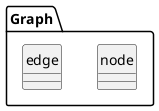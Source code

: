 
@startuml uml
skinparam monochrome true
skinparam linetype ortho
hide circle

package Graph {
  entity node
  entity edge
}

@enduml
